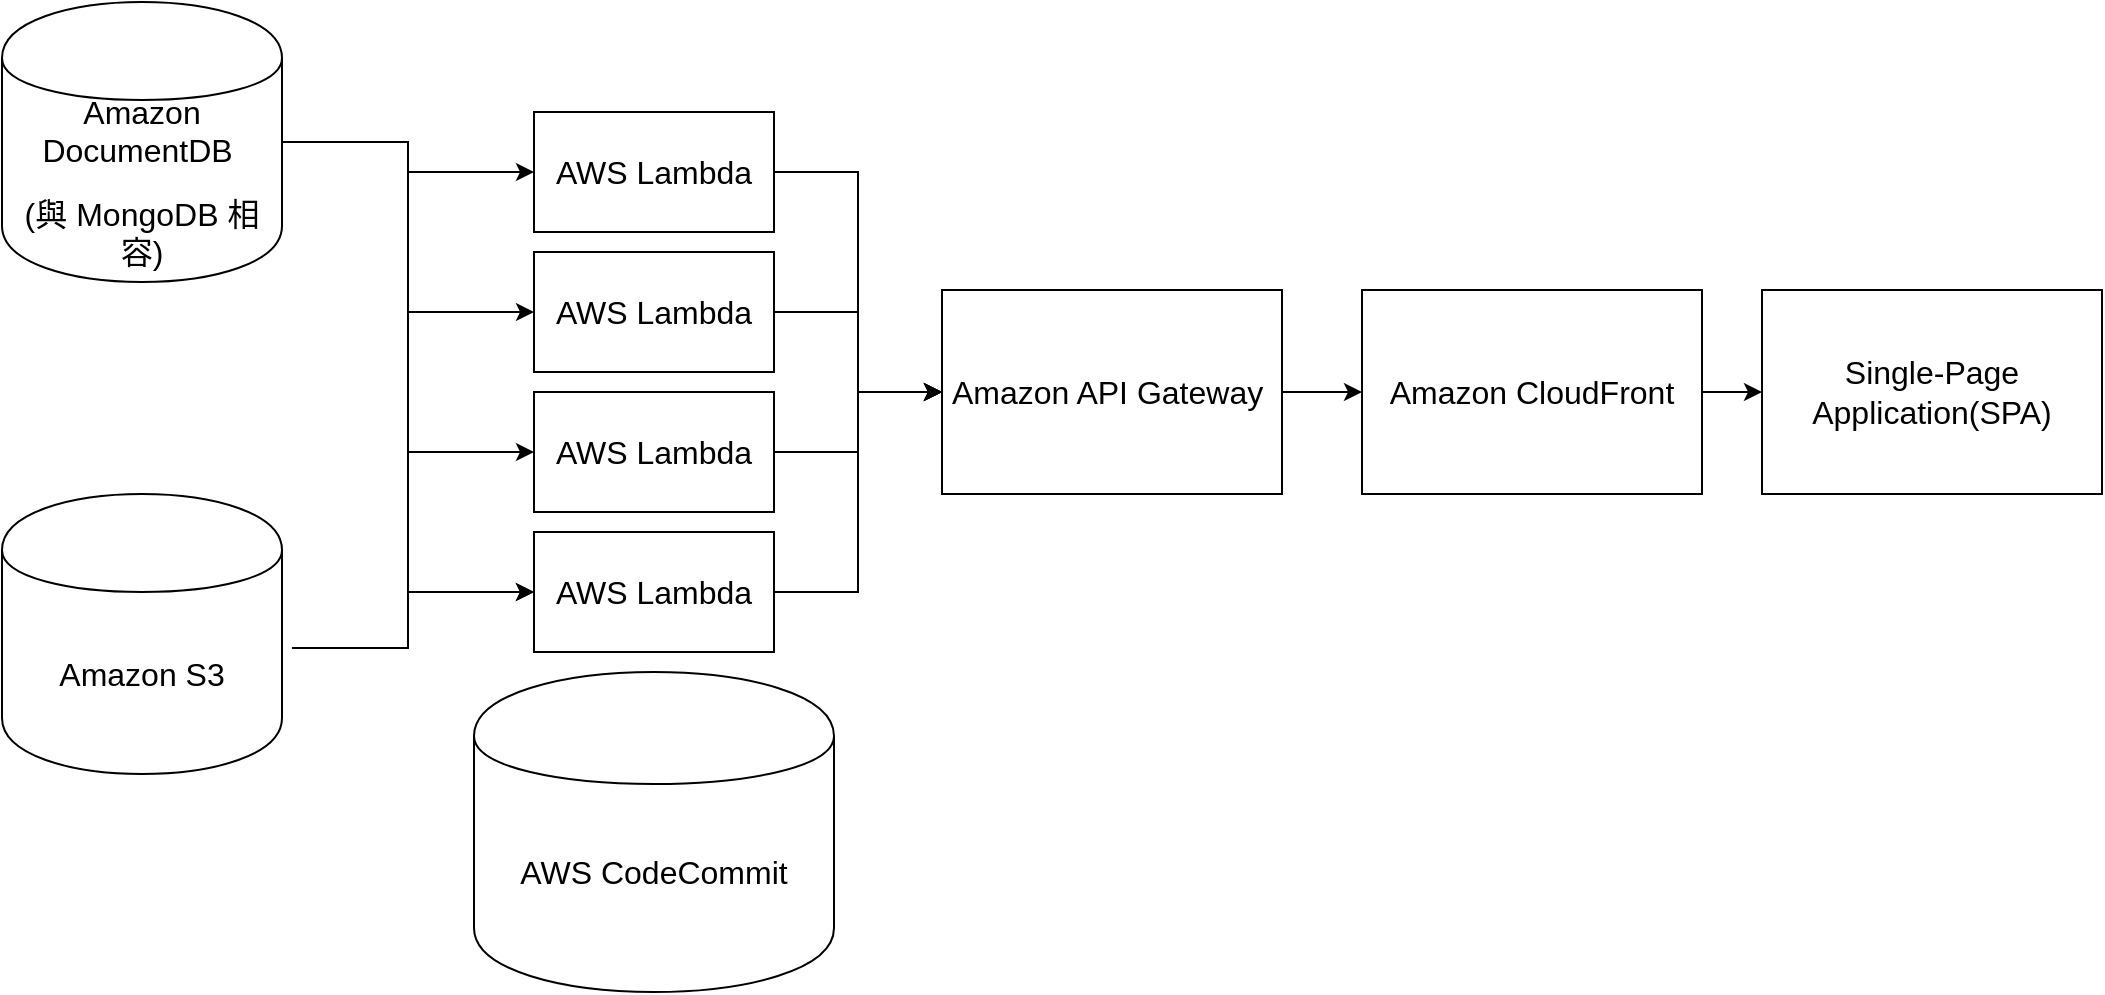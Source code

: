 <mxfile version="12.1.3" type="device" pages="1"><diagram id="hA5BKld9bZo5446D0Zrn" name="Page-1"><mxGraphModel dx="1422" dy="762" grid="1" gridSize="10" guides="1" tooltips="1" connect="1" arrows="1" fold="1" page="1" pageScale="1" pageWidth="827" pageHeight="1169" math="0" shadow="0"><root><mxCell id="0"/><mxCell id="1" parent="0"/><mxCell id="oJ6kXF2YqcK1hhMZ66R3-12" style="edgeStyle=orthogonalEdgeStyle;rounded=0;orthogonalLoop=1;jettySize=auto;html=1;exitX=1;exitY=0.5;exitDx=0;exitDy=0;" parent="1" source="2VpM0F6Kyq2uO82qXyhV-3" target="oJ6kXF2YqcK1hhMZ66R3-6" edge="1"><mxGeometry relative="1" as="geometry"><mxPoint x="230" y="80" as="sourcePoint"/></mxGeometry></mxCell><mxCell id="oJ6kXF2YqcK1hhMZ66R3-13" style="edgeStyle=orthogonalEdgeStyle;rounded=0;orthogonalLoop=1;jettySize=auto;html=1;exitX=1;exitY=0.5;exitDx=0;exitDy=0;" parent="1" source="2VpM0F6Kyq2uO82qXyhV-3" target="oJ6kXF2YqcK1hhMZ66R3-7" edge="1"><mxGeometry relative="1" as="geometry"><mxPoint x="230" y="80" as="sourcePoint"/></mxGeometry></mxCell><mxCell id="oJ6kXF2YqcK1hhMZ66R3-14" style="edgeStyle=orthogonalEdgeStyle;rounded=0;orthogonalLoop=1;jettySize=auto;html=1;entryX=0;entryY=0.5;entryDx=0;entryDy=0;exitX=1;exitY=0.5;exitDx=0;exitDy=0;" parent="1" source="2VpM0F6Kyq2uO82qXyhV-3" target="oJ6kXF2YqcK1hhMZ66R3-8" edge="1"><mxGeometry relative="1" as="geometry"><mxPoint x="230" y="80" as="sourcePoint"/></mxGeometry></mxCell><mxCell id="oJ6kXF2YqcK1hhMZ66R3-15" style="edgeStyle=orthogonalEdgeStyle;rounded=0;orthogonalLoop=1;jettySize=auto;html=1;entryX=0;entryY=0.5;entryDx=0;entryDy=0;" parent="1" source="2VpM0F6Kyq2uO82qXyhV-3" target="oJ6kXF2YqcK1hhMZ66R3-9" edge="1"><mxGeometry relative="1" as="geometry"><mxPoint x="230" y="80" as="sourcePoint"/></mxGeometry></mxCell><mxCell id="oJ6kXF2YqcK1hhMZ66R3-16" style="edgeStyle=orthogonalEdgeStyle;rounded=0;orthogonalLoop=1;jettySize=auto;html=1;exitX=1.036;exitY=0.55;exitDx=0;exitDy=0;exitPerimeter=0;" parent="1" source="2VpM0F6Kyq2uO82qXyhV-2" target="oJ6kXF2YqcK1hhMZ66R3-9" edge="1"><mxGeometry relative="1" as="geometry"><mxPoint x="230" y="340" as="sourcePoint"/></mxGeometry></mxCell><mxCell id="oJ6kXF2YqcK1hhMZ66R3-18" style="edgeStyle=orthogonalEdgeStyle;rounded=0;orthogonalLoop=1;jettySize=auto;html=1;entryX=0;entryY=0.5;entryDx=0;entryDy=0;" parent="1" source="oJ6kXF2YqcK1hhMZ66R3-6" target="oJ6kXF2YqcK1hhMZ66R3-17" edge="1"><mxGeometry relative="1" as="geometry"/></mxCell><mxCell id="oJ6kXF2YqcK1hhMZ66R3-6" value="&lt;p class=&quot;MsoTitle&quot; align=&quot;left&quot; style=&quot;text-align: left&quot;&gt;&lt;span lang=&quot;EN-US&quot; style=&quot;font-size: 12pt ; font-family: , sans-serif&quot;&gt;AWS Lambda&lt;/span&gt;&lt;/p&gt;" style="rounded=0;whiteSpace=wrap;html=1;" parent="1" vertex="1"><mxGeometry x="316" y="65" width="120" height="60" as="geometry"/></mxCell><mxCell id="oJ6kXF2YqcK1hhMZ66R3-19" style="edgeStyle=orthogonalEdgeStyle;rounded=0;orthogonalLoop=1;jettySize=auto;html=1;" parent="1" source="oJ6kXF2YqcK1hhMZ66R3-7" target="oJ6kXF2YqcK1hhMZ66R3-17" edge="1"><mxGeometry relative="1" as="geometry"/></mxCell><mxCell id="oJ6kXF2YqcK1hhMZ66R3-7" value="&lt;p class=&quot;MsoTitle&quot; align=&quot;left&quot; style=&quot;text-align: left&quot;&gt;&lt;span lang=&quot;EN-US&quot; style=&quot;font-size: 12pt ; font-family: , sans-serif&quot;&gt;AWS Lambda&lt;/span&gt;&lt;/p&gt;" style="rounded=0;whiteSpace=wrap;html=1;" parent="1" vertex="1"><mxGeometry x="316" y="135" width="120" height="60" as="geometry"/></mxCell><mxCell id="oJ6kXF2YqcK1hhMZ66R3-20" style="edgeStyle=orthogonalEdgeStyle;rounded=0;orthogonalLoop=1;jettySize=auto;html=1;entryX=0;entryY=0.5;entryDx=0;entryDy=0;" parent="1" source="oJ6kXF2YqcK1hhMZ66R3-8" target="oJ6kXF2YqcK1hhMZ66R3-17" edge="1"><mxGeometry relative="1" as="geometry"/></mxCell><mxCell id="oJ6kXF2YqcK1hhMZ66R3-8" value="&lt;p class=&quot;MsoTitle&quot; align=&quot;left&quot; style=&quot;text-align: left&quot;&gt;&lt;span lang=&quot;EN-US&quot; style=&quot;font-size: 12pt ; font-family: , sans-serif&quot;&gt;AWS Lambda&lt;/span&gt;&lt;/p&gt;" style="rounded=0;whiteSpace=wrap;html=1;" parent="1" vertex="1"><mxGeometry x="316" y="205" width="120" height="60" as="geometry"/></mxCell><mxCell id="oJ6kXF2YqcK1hhMZ66R3-21" style="edgeStyle=orthogonalEdgeStyle;rounded=0;orthogonalLoop=1;jettySize=auto;html=1;entryX=0;entryY=0.5;entryDx=0;entryDy=0;" parent="1" source="oJ6kXF2YqcK1hhMZ66R3-9" target="oJ6kXF2YqcK1hhMZ66R3-17" edge="1"><mxGeometry relative="1" as="geometry"/></mxCell><mxCell id="oJ6kXF2YqcK1hhMZ66R3-9" value="&lt;p class=&quot;MsoTitle&quot; align=&quot;left&quot; style=&quot;text-align: left&quot;&gt;&lt;span lang=&quot;EN-US&quot; style=&quot;font-size: 12pt ; font-family: , sans-serif&quot;&gt;AWS Lambda&lt;/span&gt;&lt;/p&gt;" style="rounded=0;whiteSpace=wrap;html=1;" parent="1" vertex="1"><mxGeometry x="316" y="275" width="120" height="60" as="geometry"/></mxCell><mxCell id="oJ6kXF2YqcK1hhMZ66R3-24" value="" style="edgeStyle=orthogonalEdgeStyle;rounded=0;orthogonalLoop=1;jettySize=auto;html=1;" parent="1" source="oJ6kXF2YqcK1hhMZ66R3-17" target="oJ6kXF2YqcK1hhMZ66R3-23" edge="1"><mxGeometry relative="1" as="geometry"/></mxCell><mxCell id="oJ6kXF2YqcK1hhMZ66R3-17" value="&lt;span lang=&quot;EN-US&quot; style=&quot;font-size: 12.0pt ; font-family: &amp;#34;微軟正黑體&amp;#34; , sans-serif&quot;&gt;Amazon API Gateway&amp;nbsp;&lt;/span&gt;" style="rounded=0;whiteSpace=wrap;html=1;" parent="1" vertex="1"><mxGeometry x="520" y="154" width="170" height="102" as="geometry"/></mxCell><mxCell id="oJ6kXF2YqcK1hhMZ66R3-26" value="" style="edgeStyle=orthogonalEdgeStyle;rounded=0;orthogonalLoop=1;jettySize=auto;html=1;" parent="1" source="oJ6kXF2YqcK1hhMZ66R3-23" target="oJ6kXF2YqcK1hhMZ66R3-25" edge="1"><mxGeometry relative="1" as="geometry"/></mxCell><mxCell id="oJ6kXF2YqcK1hhMZ66R3-23" value="&lt;span lang=&quot;EN-US&quot; style=&quot;font-size: 12.0pt ; font-family: &amp;#34;微軟正黑體&amp;#34; , sans-serif&quot;&gt;Amazon CloudFront&lt;/span&gt;" style="rounded=0;whiteSpace=wrap;html=1;" parent="1" vertex="1"><mxGeometry x="730" y="154" width="170" height="102" as="geometry"/></mxCell><mxCell id="oJ6kXF2YqcK1hhMZ66R3-25" value="&lt;span lang=&quot;EN-US&quot; style=&quot;font-size: 12.0pt ; font-family: &amp;#34;微軟正黑體&amp;#34; , sans-serif&quot;&gt;Single-Page Application(SPA)&lt;/span&gt;" style="rounded=0;whiteSpace=wrap;html=1;" parent="1" vertex="1"><mxGeometry x="930" y="154" width="170" height="102" as="geometry"/></mxCell><mxCell id="2VpM0F6Kyq2uO82qXyhV-1" value="&lt;span lang=&quot;EN-US&quot; style=&quot;font-size: 12.0pt ; font-family: &amp;#34;微軟正黑體&amp;#34; , sans-serif&quot;&gt;AWS CodeCommit&lt;/span&gt;" style="shape=cylinder;whiteSpace=wrap;html=1;boundedLbl=1;backgroundOutline=1;" vertex="1" parent="1"><mxGeometry x="286" y="345" width="180" height="160" as="geometry"/></mxCell><mxCell id="2VpM0F6Kyq2uO82qXyhV-2" value="&lt;span style=&quot;font-family: , sans-serif ; font-size: 16px ; white-space: normal&quot;&gt;Amazon S3&lt;/span&gt;" style="shape=cylinder;whiteSpace=wrap;html=1;boundedLbl=1;backgroundOutline=1;" vertex="1" parent="1"><mxGeometry x="50" y="256" width="140" height="140" as="geometry"/></mxCell><mxCell id="2VpM0F6Kyq2uO82qXyhV-3" value="&lt;p class=&quot;MsoCaption&quot;&gt;&lt;span lang=&quot;EN-US&quot; style=&quot;font-size: 12pt ; font-family: , sans-serif&quot;&gt;Amazon DocumentDB&amp;nbsp;&lt;/span&gt;&lt;/p&gt;&lt;p class=&quot;MsoCaption&quot;&gt;&lt;span lang=&quot;EN-US&quot; style=&quot;font-size: 12pt ; font-family: , sans-serif&quot;&gt;(&lt;/span&gt;&lt;span style=&quot;font-size: 12pt ; font-family: , sans-serif&quot;&gt;與&lt;span lang=&quot;EN-US&quot;&gt;&amp;nbsp;MongoDB&amp;nbsp;&lt;/span&gt;相容&lt;span lang=&quot;EN-US&quot;&gt;)&lt;/span&gt;&lt;/span&gt;&lt;/p&gt;" style="shape=cylinder;whiteSpace=wrap;html=1;boundedLbl=1;backgroundOutline=1;" vertex="1" parent="1"><mxGeometry x="50" y="10" width="140" height="140" as="geometry"/></mxCell></root></mxGraphModel></diagram></mxfile>